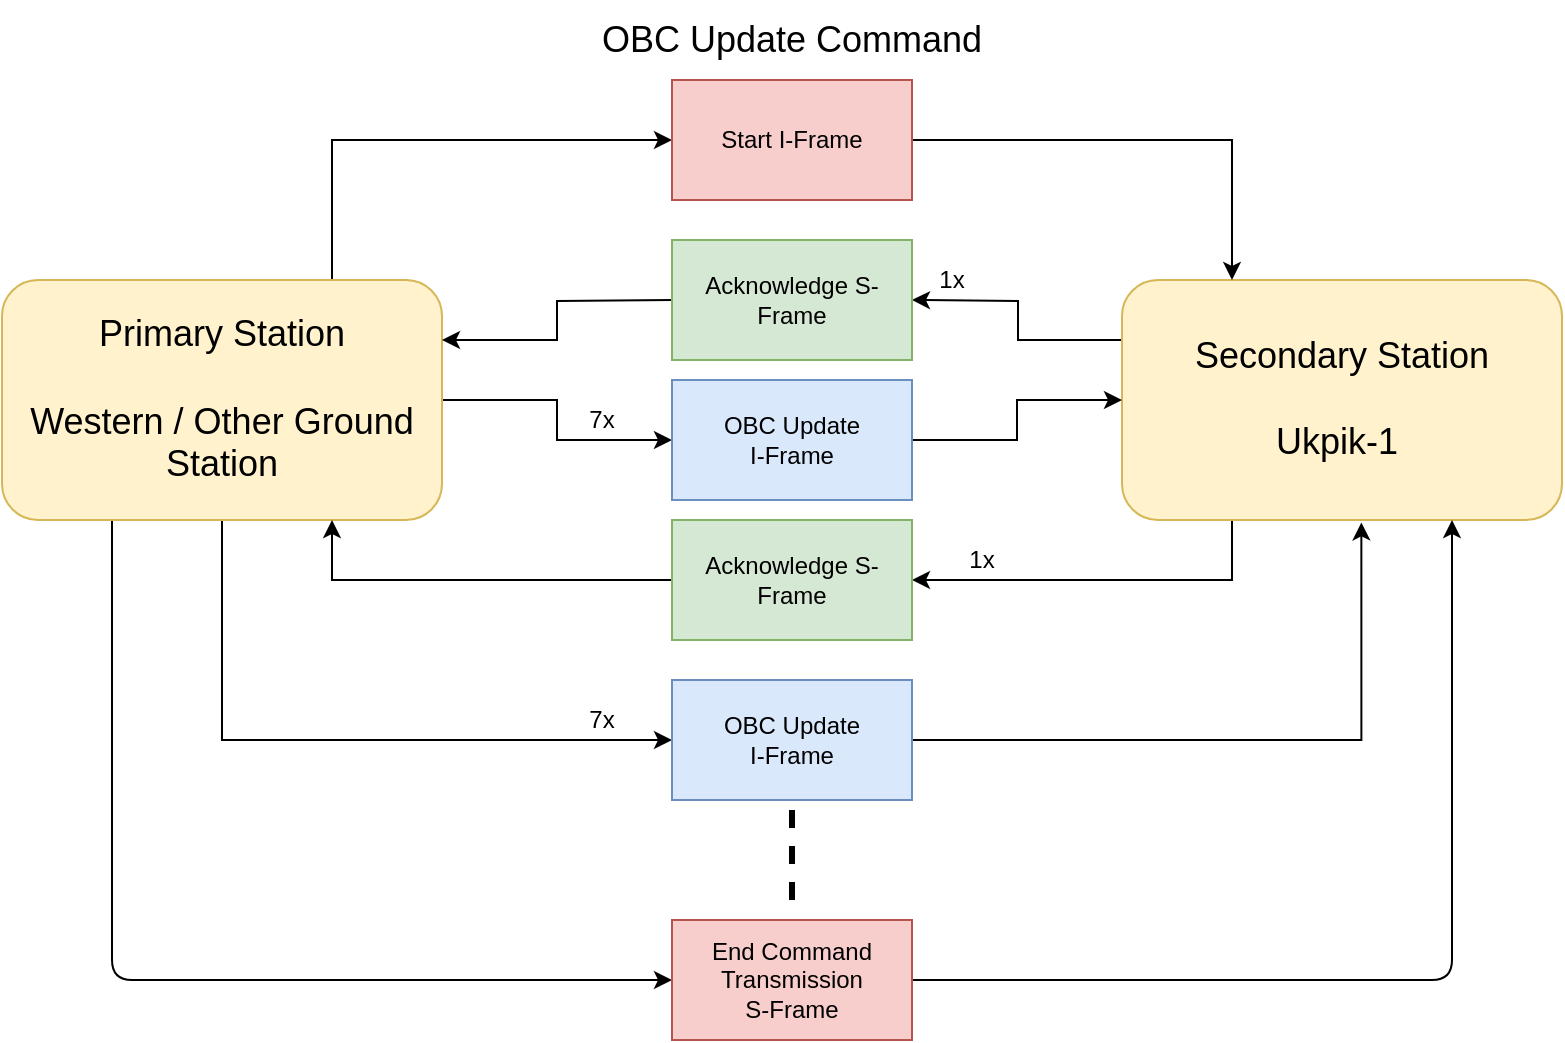 <mxfile version="13.0.2" type="device"><diagram id="E3ibimAtT4pmTLDV-Wlo" name="Page-1"><mxGraphModel dx="960" dy="539" grid="1" gridSize="10" guides="1" tooltips="1" connect="1" arrows="1" fold="1" page="1" pageScale="1" pageWidth="850" pageHeight="1100" math="0" shadow="0"><root><mxCell id="0"/><mxCell id="1" parent="0"/><mxCell id="vL6j8EUDOHFY2tC3OlRh-7" style="edgeStyle=orthogonalEdgeStyle;rounded=0;orthogonalLoop=1;jettySize=auto;html=1;entryX=0;entryY=0.5;entryDx=0;entryDy=0;exitX=0.75;exitY=0;exitDx=0;exitDy=0;" parent="1" source="vL6j8EUDOHFY2tC3OlRh-1" target="vL6j8EUDOHFY2tC3OlRh-3" edge="1"><mxGeometry relative="1" as="geometry"/></mxCell><mxCell id="vL6j8EUDOHFY2tC3OlRh-14" style="edgeStyle=orthogonalEdgeStyle;rounded=0;orthogonalLoop=1;jettySize=auto;html=1;entryX=0;entryY=0.5;entryDx=0;entryDy=0;" parent="1" source="vL6j8EUDOHFY2tC3OlRh-1" target="vL6j8EUDOHFY2tC3OlRh-13" edge="1"><mxGeometry relative="1" as="geometry"/></mxCell><mxCell id="vL6j8EUDOHFY2tC3OlRh-28" style="edgeStyle=orthogonalEdgeStyle;rounded=1;orthogonalLoop=1;jettySize=auto;html=1;exitX=0.25;exitY=1;exitDx=0;exitDy=0;entryX=0;entryY=0.5;entryDx=0;entryDy=0;strokeWidth=1;" parent="1" source="vL6j8EUDOHFY2tC3OlRh-1" target="vL6j8EUDOHFY2tC3OlRh-26" edge="1"><mxGeometry relative="1" as="geometry"/></mxCell><mxCell id="1-y8lIm2dtEwmpV22U34-5" style="edgeStyle=orthogonalEdgeStyle;rounded=0;orthogonalLoop=1;jettySize=auto;html=1;entryX=0;entryY=0.5;entryDx=0;entryDy=0;exitX=0.5;exitY=1;exitDx=0;exitDy=0;" edge="1" parent="1" source="vL6j8EUDOHFY2tC3OlRh-1" target="1-y8lIm2dtEwmpV22U34-4"><mxGeometry relative="1" as="geometry"/></mxCell><mxCell id="vL6j8EUDOHFY2tC3OlRh-1" value="&lt;font style=&quot;font-size: 18px&quot;&gt;Primary Station&lt;br&gt;&lt;br&gt;Western / Other Ground Station&lt;/font&gt;" style="rounded=1;whiteSpace=wrap;html=1;fillColor=#fff2cc;strokeColor=#d6b656;" parent="1" vertex="1"><mxGeometry x="30" y="170" width="220" height="120" as="geometry"/></mxCell><mxCell id="vL6j8EUDOHFY2tC3OlRh-11" style="edgeStyle=orthogonalEdgeStyle;rounded=0;orthogonalLoop=1;jettySize=auto;html=1;exitX=0;exitY=0.25;exitDx=0;exitDy=0;entryX=1;entryY=0.5;entryDx=0;entryDy=0;" parent="1" source="vL6j8EUDOHFY2tC3OlRh-2" edge="1"><mxGeometry relative="1" as="geometry"><mxPoint x="485" y="180" as="targetPoint"/></mxGeometry></mxCell><mxCell id="vL6j8EUDOHFY2tC3OlRh-21" style="edgeStyle=orthogonalEdgeStyle;rounded=0;orthogonalLoop=1;jettySize=auto;html=1;exitX=0.25;exitY=1;exitDx=0;exitDy=0;entryX=1;entryY=0.5;entryDx=0;entryDy=0;" parent="1" source="vL6j8EUDOHFY2tC3OlRh-2" target="vL6j8EUDOHFY2tC3OlRh-18" edge="1"><mxGeometry relative="1" as="geometry"/></mxCell><mxCell id="vL6j8EUDOHFY2tC3OlRh-2" value="&lt;font style=&quot;font-size: 18px&quot;&gt;Secondary Station&lt;br&gt;&lt;br&gt;Ukpik-1&amp;nbsp;&lt;/font&gt;" style="rounded=1;whiteSpace=wrap;html=1;fillColor=#fff2cc;strokeColor=#d6b656;" parent="1" vertex="1"><mxGeometry x="590" y="170" width="220" height="120" as="geometry"/></mxCell><mxCell id="vL6j8EUDOHFY2tC3OlRh-8" style="edgeStyle=orthogonalEdgeStyle;rounded=0;orthogonalLoop=1;jettySize=auto;html=1;entryX=0.25;entryY=0;entryDx=0;entryDy=0;" parent="1" source="vL6j8EUDOHFY2tC3OlRh-3" target="vL6j8EUDOHFY2tC3OlRh-2" edge="1"><mxGeometry relative="1" as="geometry"/></mxCell><mxCell id="vL6j8EUDOHFY2tC3OlRh-3" value="Start I-Frame" style="rounded=0;whiteSpace=wrap;html=1;fillColor=#f8cecc;strokeColor=#b85450;" parent="1" vertex="1"><mxGeometry x="365" y="70" width="120" height="60" as="geometry"/></mxCell><mxCell id="vL6j8EUDOHFY2tC3OlRh-12" style="edgeStyle=orthogonalEdgeStyle;rounded=0;orthogonalLoop=1;jettySize=auto;html=1;entryX=1;entryY=0.25;entryDx=0;entryDy=0;" parent="1" target="vL6j8EUDOHFY2tC3OlRh-1" edge="1"><mxGeometry relative="1" as="geometry"><mxPoint x="365" y="180" as="sourcePoint"/></mxGeometry></mxCell><mxCell id="vL6j8EUDOHFY2tC3OlRh-15" style="edgeStyle=orthogonalEdgeStyle;rounded=0;orthogonalLoop=1;jettySize=auto;html=1;exitX=1;exitY=0.5;exitDx=0;exitDy=0;entryX=0;entryY=0.5;entryDx=0;entryDy=0;" parent="1" source="vL6j8EUDOHFY2tC3OlRh-13" target="vL6j8EUDOHFY2tC3OlRh-2" edge="1"><mxGeometry relative="1" as="geometry"/></mxCell><mxCell id="vL6j8EUDOHFY2tC3OlRh-13" value="OBC Update &lt;br&gt;I-Frame" style="rounded=0;whiteSpace=wrap;html=1;fillColor=#dae8fc;strokeColor=#6c8ebf;" parent="1" vertex="1"><mxGeometry x="365" y="220" width="120" height="60" as="geometry"/></mxCell><mxCell id="vL6j8EUDOHFY2tC3OlRh-22" style="edgeStyle=orthogonalEdgeStyle;rounded=0;orthogonalLoop=1;jettySize=auto;html=1;entryX=0.75;entryY=1;entryDx=0;entryDy=0;" parent="1" source="vL6j8EUDOHFY2tC3OlRh-18" target="vL6j8EUDOHFY2tC3OlRh-1" edge="1"><mxGeometry relative="1" as="geometry"/></mxCell><mxCell id="vL6j8EUDOHFY2tC3OlRh-18" value="Acknowledge S-Frame" style="rounded=0;whiteSpace=wrap;html=1;fillColor=#d5e8d4;strokeColor=#82b366;" parent="1" vertex="1"><mxGeometry x="365" y="290" width="120" height="60" as="geometry"/></mxCell><mxCell id="vL6j8EUDOHFY2tC3OlRh-25" value="" style="endArrow=none;dashed=1;html=1;strokeWidth=3;rounded=1;" parent="1" edge="1"><mxGeometry width="50" height="50" relative="1" as="geometry"><mxPoint x="425" y="480" as="sourcePoint"/><mxPoint x="425" y="430" as="targetPoint"/></mxGeometry></mxCell><mxCell id="vL6j8EUDOHFY2tC3OlRh-27" style="edgeStyle=orthogonalEdgeStyle;rounded=1;orthogonalLoop=1;jettySize=auto;html=1;entryX=0.75;entryY=1;entryDx=0;entryDy=0;strokeWidth=1;" parent="1" source="vL6j8EUDOHFY2tC3OlRh-26" target="vL6j8EUDOHFY2tC3OlRh-2" edge="1"><mxGeometry relative="1" as="geometry"/></mxCell><mxCell id="vL6j8EUDOHFY2tC3OlRh-26" value="End Command Transmission &lt;br&gt;S-Frame" style="rounded=0;whiteSpace=wrap;html=1;fillColor=#f8cecc;strokeColor=#b85450;" parent="1" vertex="1"><mxGeometry x="365" y="490" width="120" height="60" as="geometry"/></mxCell><mxCell id="vL6j8EUDOHFY2tC3OlRh-29" value="&lt;font style=&quot;font-size: 18px&quot;&gt;OBC Update Command&lt;/font&gt;" style="text;html=1;strokeColor=none;fillColor=none;align=center;verticalAlign=middle;whiteSpace=wrap;rounded=0;" parent="1" vertex="1"><mxGeometry x="286" y="30" width="278" height="40" as="geometry"/></mxCell><mxCell id="vL6j8EUDOHFY2tC3OlRh-35" value="7x" style="text;html=1;strokeColor=none;fillColor=none;align=center;verticalAlign=middle;whiteSpace=wrap;rounded=0;" parent="1" vertex="1"><mxGeometry x="310" y="230" width="40" height="20" as="geometry"/></mxCell><mxCell id="vL6j8EUDOHFY2tC3OlRh-36" value="1x" style="text;html=1;strokeColor=none;fillColor=none;align=center;verticalAlign=middle;whiteSpace=wrap;rounded=0;" parent="1" vertex="1"><mxGeometry x="500" y="300" width="40" height="20" as="geometry"/></mxCell><mxCell id="1-y8lIm2dtEwmpV22U34-1" value="Acknowledge S-Frame" style="rounded=0;whiteSpace=wrap;html=1;fillColor=#d5e8d4;strokeColor=#82b366;" vertex="1" parent="1"><mxGeometry x="365" y="150" width="120" height="60" as="geometry"/></mxCell><mxCell id="1-y8lIm2dtEwmpV22U34-2" value="1x" style="text;html=1;strokeColor=none;fillColor=none;align=center;verticalAlign=middle;whiteSpace=wrap;rounded=0;" vertex="1" parent="1"><mxGeometry x="485" y="160" width="40" height="20" as="geometry"/></mxCell><mxCell id="1-y8lIm2dtEwmpV22U34-3" style="edgeStyle=orthogonalEdgeStyle;rounded=0;orthogonalLoop=1;jettySize=auto;html=1;exitX=0.5;exitY=1;exitDx=0;exitDy=0;" edge="1" parent="1" source="vL6j8EUDOHFY2tC3OlRh-36" target="vL6j8EUDOHFY2tC3OlRh-36"><mxGeometry relative="1" as="geometry"/></mxCell><mxCell id="1-y8lIm2dtEwmpV22U34-6" style="edgeStyle=orthogonalEdgeStyle;rounded=0;orthogonalLoop=1;jettySize=auto;html=1;exitX=1;exitY=0.5;exitDx=0;exitDy=0;entryX=0.544;entryY=1.01;entryDx=0;entryDy=0;entryPerimeter=0;" edge="1" parent="1" source="1-y8lIm2dtEwmpV22U34-4" target="vL6j8EUDOHFY2tC3OlRh-2"><mxGeometry relative="1" as="geometry"/></mxCell><mxCell id="1-y8lIm2dtEwmpV22U34-4" value="OBC Update &lt;br&gt;I-Frame" style="rounded=0;whiteSpace=wrap;html=1;fillColor=#dae8fc;strokeColor=#6c8ebf;" vertex="1" parent="1"><mxGeometry x="365" y="370" width="120" height="60" as="geometry"/></mxCell><mxCell id="1-y8lIm2dtEwmpV22U34-7" value="7x" style="text;html=1;strokeColor=none;fillColor=none;align=center;verticalAlign=middle;whiteSpace=wrap;rounded=0;" vertex="1" parent="1"><mxGeometry x="310" y="380" width="40" height="20" as="geometry"/></mxCell></root></mxGraphModel></diagram></mxfile>